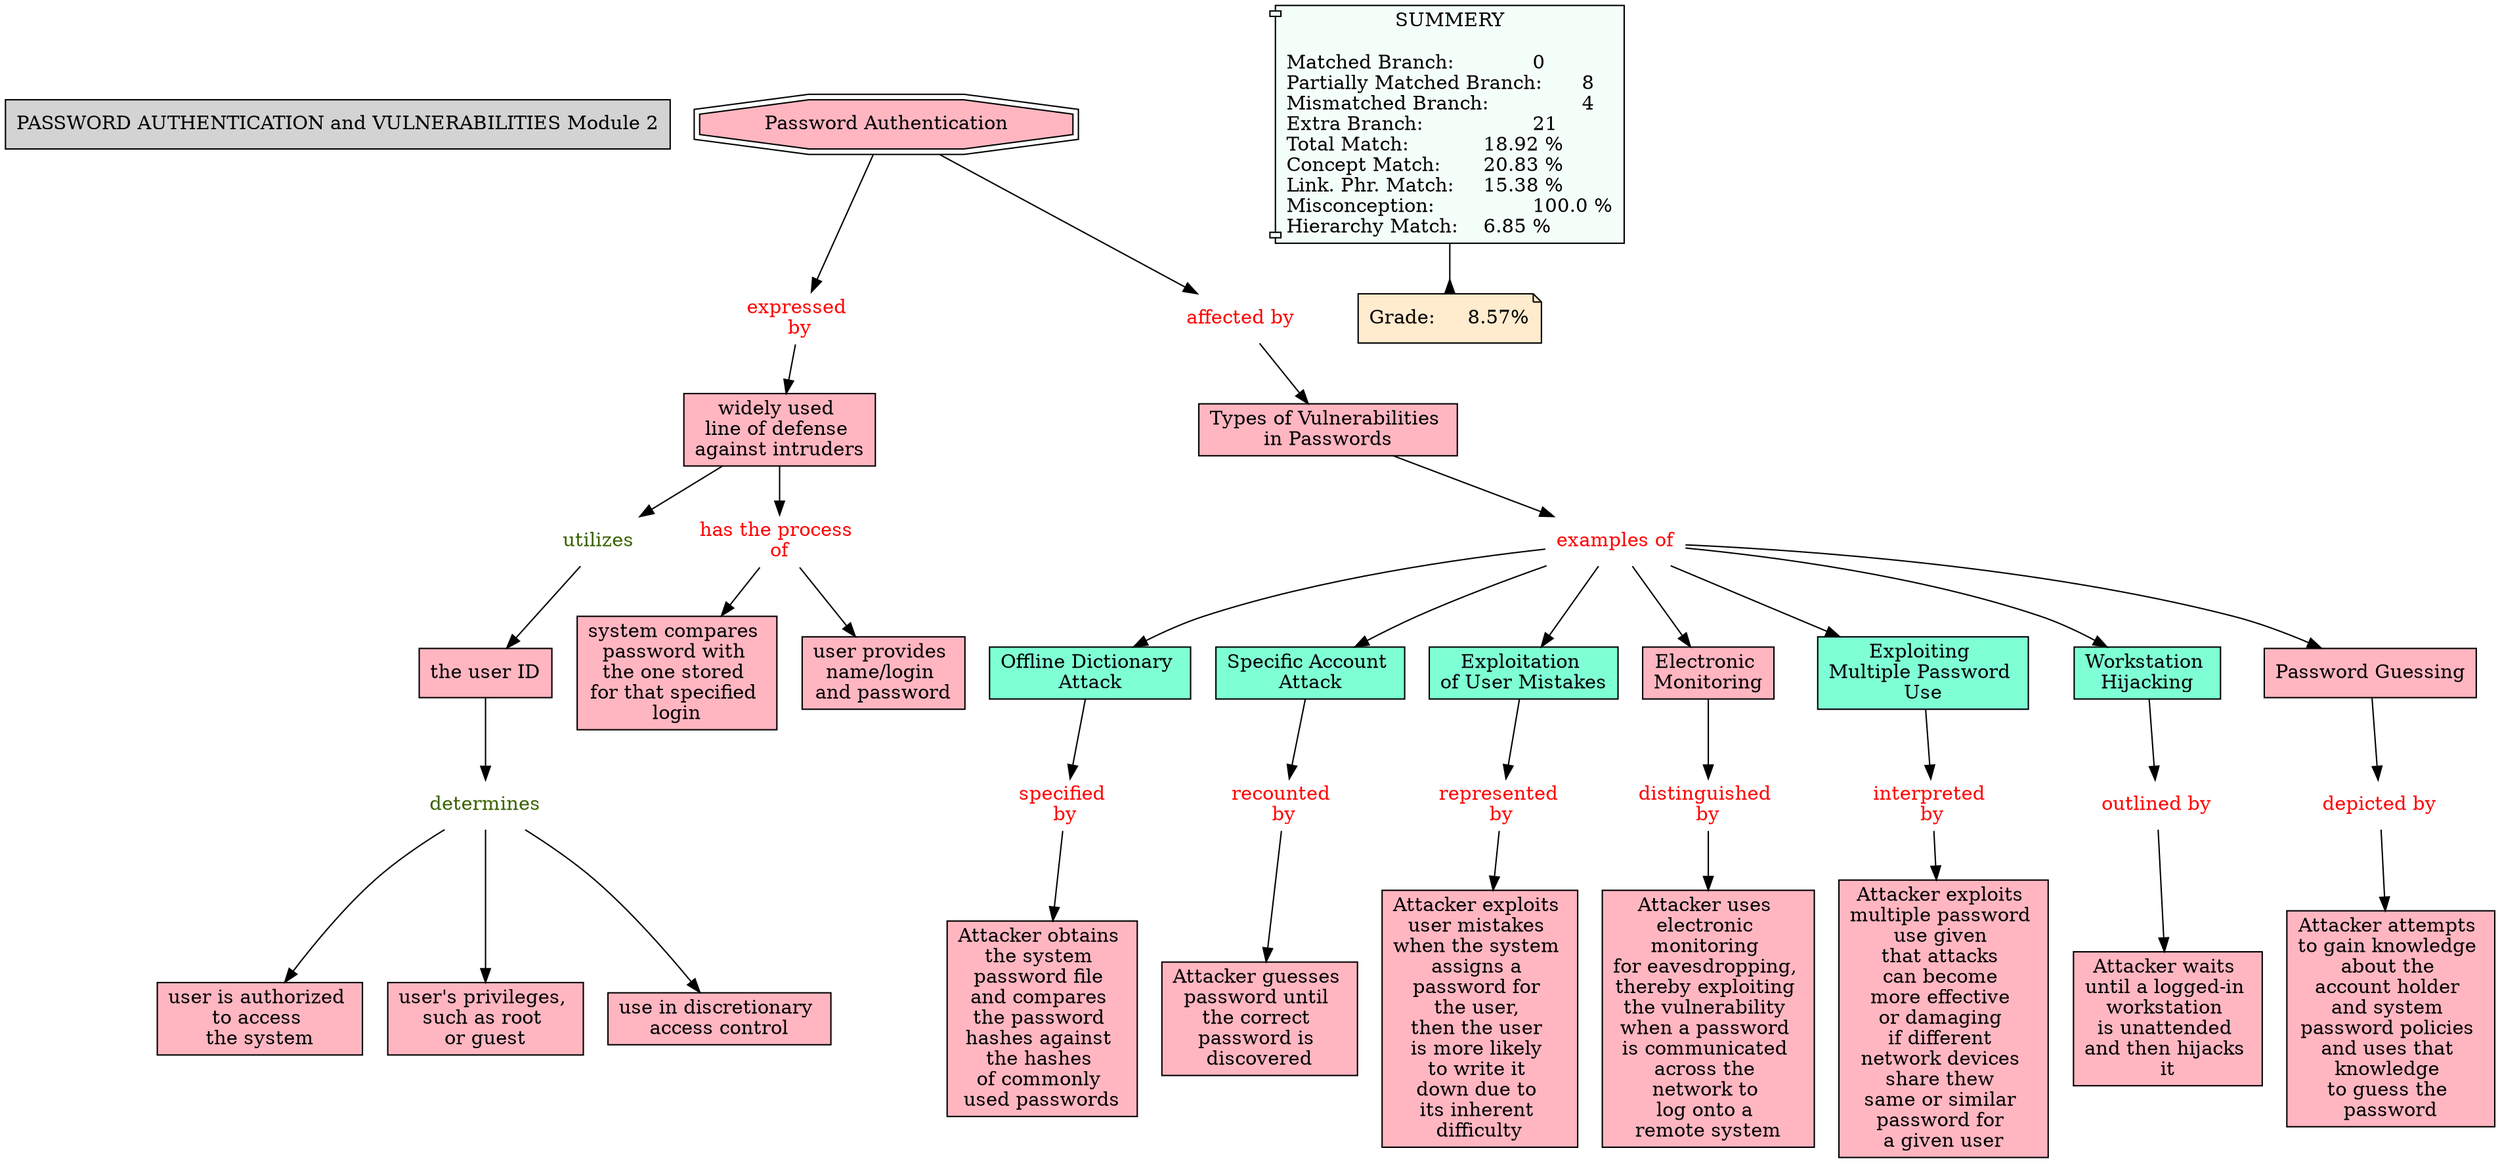 // The Round Table
digraph {
	"1S40C7QTP-NXMZ7P-1G74" [label="PASSWORD AUTHENTICATION and VULNERABILITIES Module 2" Gsplines=true shape=rect style=filled]
	"1S40C8MSJ-6RVNXQ-1G8M" [label="Offline Dictionary 
Attack" Gsplines=true fillcolor=aquamarine shape=rect style=filled]
	"1S40CKT3M-105MV5C-1GQS" [label="specified 
by" Gsplines=true fontcolor=red shape=none]
	"1S40C8MSJ-6RVNXQ-1G8M" -> "1S40CKT3M-105MV5C-1GQS" [constraint=true]
	"1S40C8XC2-5FGFSY-1G8V" [label="Specific Account 
Attack" Gsplines=true fillcolor=aquamarine shape=rect style=filled]
	"1S40CVDG1-1Y5CNL5-1H92" [label="recounted 
by" Gsplines=true fontcolor=red shape=none]
	"1S40C8XC2-5FGFSY-1G8V" -> "1S40CVDG1-1Y5CNL5-1H92" [constraint=true]
	"1S40CVHC2-1L66XZB-1H9C" [label="depicted by
" Gsplines=true fontcolor=red shape=none]
	"1S40CL9YF-ZLFRRL-1GSD" [label="Attacker attempts 
to gain knowledge 
about the 
account holder 
and system 
password policies 
and uses that 
knowledge 
to guess the 
password" Gsplines=true fillcolor="#FFB6C1" shape=rect style=filled]
	"1S40CVHC2-1L66XZB-1H9C" -> "1S40CL9YF-ZLFRRL-1GSD" [constraint=true]
	"1S40CVT2R-1XNK9NQ-1HB7" [label="interpreted 
by" Gsplines=true fontcolor=red shape=none]
	"1S40CM3KS-MLXQL9-1GW0" [label="Attacker exploits 
multiple password 
use given 
that attacks 
can become 
more effective 
or damaging 
if different 
network devices 
share thew 
same or similar 
password for 
a given user
" Gsplines=true fillcolor="#FFB6C1" shape=rect style=filled]
	"1S40CVT2R-1XNK9NQ-1HB7" -> "1S40CM3KS-MLXQL9-1GW0" [constraint=true]
	"1S40J1TX8-2293WWY-1NCW" [label="widely used 
line of defense 
against intruders
" Gsplines=true fillcolor="#FFB6C1" shape=rect style=filled]
	"1S40J5V54-150BGVR-1NNG" [label="utilizes " Gsplines=true fontcolor="#3B6300" shape=none]
	"1S40J1TX8-2293WWY-1NCW" -> "1S40J5V54-150BGVR-1NNG" [constraint=true]
	"1S40HZGGD-1MYXF7V-1N5M" [label="Password Authentication
" Gsplines=true fillcolor="#FFB6C1" shape=doubleoctagon style=filled]
	"1S40J1TX9-2D8FYB3-1NCZ" [label="expressed 
by" Gsplines=true fontcolor=red shape=none]
	"1S40HZGGD-1MYXF7V-1N5M" -> "1S40J1TX9-2D8FYB3-1NCZ" [constraint=true]
	"1S40J1TX9-2D8FYB3-1NCZ" [label="expressed 
by" Gsplines=true fontcolor=red shape=none]
	"1S40J1TX8-2293WWY-1NCW" [label="widely used 
line of defense 
against intruders
" Gsplines=true fillcolor="#FFB6C1" shape=rect style=filled]
	"1S40J1TX9-2D8FYB3-1NCZ" -> "1S40J1TX8-2293WWY-1NCW" [constraint=true]
	"1S40CF3T4-1VWQTJ8-1GGV" [label="Exploitation 
of User Mistakes
" Gsplines=true fillcolor=aquamarine shape=rect style=filled]
	"1S40CVPR8-RSBZG7-1H9Y" [label="represented 
by" Gsplines=true fontcolor=red shape=none]
	"1S40CF3T4-1VWQTJ8-1GGV" -> "1S40CVPR8-RSBZG7-1H9Y" [constraint=true]
	"1S40CVXJM-2B9JKVQ-1HBJ" [label="distinguished 
by" Gsplines=true fontcolor=red shape=none]
	"1S40CMGJC-292T18W-1GWV" [label="Attacker uses 
electronic 
monitoring 
for eavesdropping, 
thereby exploiting 
the vulnerability 
when a password 
is communicated 
across the 
network to 
log onto a 
remote system
" Gsplines=true fillcolor="#FFB6C1" shape=rect style=filled]
	"1S40CVXJM-2B9JKVQ-1HBJ" -> "1S40CMGJC-292T18W-1GWV" [constraint=true]
	"1S40CF6LM-XJ25HF-1GH3" [label="Electronic 
Monitoring" Gsplines=true fillcolor="#FFB6C1" shape=rect style=filled]
	"1S40CVXJM-2B9JKVQ-1HBJ" [label="distinguished 
by" Gsplines=true fontcolor=red shape=none]
	"1S40CF6LM-XJ25HF-1GH3" -> "1S40CVXJM-2B9JKVQ-1HBJ" [constraint=true]
	"1S40CF54Z-1111W7P-1GGZ" [label="Exploiting 
Multiple Password 
Use" Gsplines=true fillcolor=aquamarine shape=rect style=filled]
	"1S40CVT2R-1XNK9NQ-1HB7" [label="interpreted 
by" Gsplines=true fontcolor=red shape=none]
	"1S40CF54Z-1111W7P-1GGZ" -> "1S40CVT2R-1XNK9NQ-1HB7" [constraint=true]
	"1S40J39SQ-1RQ4894-1NGN" [label="has the process 
of" Gsplines=true fontcolor=red shape=none]
	"1S40J48FY-1BBJQLP-1NJS" [label="system compares 
password with 
the one stored 
for that specified 
login" Gsplines=true fillcolor="#FFB6C1" shape=rect style=filled]
	"1S40J39SQ-1RQ4894-1NGN" -> "1S40J48FY-1BBJQLP-1NJS" [constraint=true]
	"1S40CBQQP-YHF58Z-1GD0" [label="Workstation 
Hijacking" Gsplines=true fillcolor=aquamarine shape=rect style=filled]
	"1S40CVKS5-22G9C6X-1H9N" [label="outlined by
" Gsplines=true fontcolor=red shape=none]
	"1S40CBQQP-YHF58Z-1GD0" -> "1S40CVKS5-22G9C6X-1H9N" [constraint=true]
	"1S40CH4SC-18STR21-1GLL" [label="examples of
" Gsplines=true fontcolor=red shape=none]
	"1S40CF54Z-1111W7P-1GGZ" [label="Exploiting 
Multiple Password 
Use" Gsplines=true fillcolor=aquamarine shape=rect style=filled]
	"1S40CH4SC-18STR21-1GLL" -> "1S40CF54Z-1111W7P-1GGZ" [constraint=true]
	"1S40CH4SC-18STR21-1GLL" [label="examples of
" Gsplines=true fontcolor=red shape=none]
	"1S40CF6LM-XJ25HF-1GH3" [label="Electronic 
Monitoring" Gsplines=true fillcolor="#FFB6C1" shape=rect style=filled]
	"1S40CH4SC-18STR21-1GLL" -> "1S40CF6LM-XJ25HF-1GH3" [constraint=true]
	"1S40J0YBT-VNDNBM-1NBJ" [label="affected by
" Gsplines=true fontcolor=red shape=none]
	"1S40CCMDQ-R1L4ZW-1GF2" [label="Types of Vulnerabilities 
in Passwords
" Gsplines=true fillcolor="#FFB6C1" shape=rect style=filled]
	"1S40J0YBT-VNDNBM-1NBJ" -> "1S40CCMDQ-R1L4ZW-1GF2" [constraint=true]
	"1S40J1TX8-2293WWY-1NCW" [label="widely used 
line of defense 
against intruders
" Gsplines=true fillcolor="#FFB6C1" shape=rect style=filled]
	"1S40J39SQ-1RQ4894-1NGN" [label="has the process 
of" Gsplines=true fontcolor=red shape=none]
	"1S40J1TX8-2293WWY-1NCW" -> "1S40J39SQ-1RQ4894-1NGN" [constraint=true]
	"1S40CH4SC-18STR21-1GLL" [label="examples of
" Gsplines=true fontcolor=red shape=none]
	"1S40C8XC2-5FGFSY-1G8V" [label="Specific Account 
Attack" Gsplines=true fillcolor=aquamarine shape=rect style=filled]
	"1S40CH4SC-18STR21-1GLL" -> "1S40C8XC2-5FGFSY-1G8V" [constraint=true]
	"1S40CH4SC-18STR21-1GLL" [label="examples of
" Gsplines=true fontcolor=red shape=none]
	"1S40CB9HM-MFH9V7-1GC9" [label="Password Guessing
" Gsplines=true fillcolor="#FFB6C1" shape=rect style=filled]
	"1S40CH4SC-18STR21-1GLL" -> "1S40CB9HM-MFH9V7-1GC9" [constraint=true]
	"1S40J5V54-150BGVR-1NNG" [label="utilizes " Gsplines=true fontcolor="#3B6300" shape=none]
	"1S40J5V53-36YWB4-1NNC" [label="the user ID
" Gsplines=true fillcolor="#FFB6C1" shape=rect style=filled]
	"1S40J5V54-150BGVR-1NNG" -> "1S40J5V53-36YWB4-1NNC" [constraint=true]
	"1S40CB9HM-MFH9V7-1GC9" [label="Password Guessing
" Gsplines=true fillcolor="#FFB6C1" shape=rect style=filled]
	"1S40CVHC2-1L66XZB-1H9C" [label="depicted by
" Gsplines=true fontcolor=red shape=none]
	"1S40CB9HM-MFH9V7-1GC9" -> "1S40CVHC2-1L66XZB-1H9C" [constraint=true]
	"1S40J39SQ-1RQ4894-1NGN" [label="has the process 
of" Gsplines=true fontcolor=red shape=none]
	"1S40J39SQ-27DKVFM-1NGK" [label="user provides 
name/login 
and password
" Gsplines=true fillcolor="#FFB6C1" shape=rect style=filled]
	"1S40J39SQ-1RQ4894-1NGN" -> "1S40J39SQ-27DKVFM-1NGK" [constraint=true]
	"1S40CVDG1-1Y5CNL5-1H92" [label="recounted 
by" Gsplines=true fontcolor=red shape=none]
	"1S40CKYSW-2182QW9-1GRH" [label="Attacker guesses 
password until 
the correct 
password is 
discovered" Gsplines=true fillcolor="#FFB6C1" shape=rect style=filled]
	"1S40CVDG1-1Y5CNL5-1H92" -> "1S40CKYSW-2182QW9-1GRH" [constraint=true]
	"1S40J6YQM-1CFHK8Q-1NQ6" [label=determines Gsplines=true fontcolor="#3B6300" shape=none]
	"1S40J6YQL-1RP57J1-1NQ3" [label="user is authorized 
to access 
the system
" Gsplines=true fillcolor="#FFB6C1" shape=rect style=filled]
	"1S40J6YQM-1CFHK8Q-1NQ6" -> "1S40J6YQL-1RP57J1-1NQ3" [constraint=true]
	"1S40CCMDQ-R1L4ZW-1GF2" [label="Types of Vulnerabilities 
in Passwords
" Gsplines=true fillcolor="#FFB6C1" shape=rect style=filled]
	"1S40CH4SC-18STR21-1GLL" [label="examples of
" Gsplines=true fontcolor=red shape=none]
	"1S40CCMDQ-R1L4ZW-1GF2" -> "1S40CH4SC-18STR21-1GLL" [constraint=true]
	"1S40CVKS5-22G9C6X-1H9N" [label="outlined by
" Gsplines=true fontcolor=red shape=none]
	"1S40CLP62-1FTD6N6-1GTB" [label="Attacker waits 
until a logged-in 
workstation 
is unattended 
and then hijacks 
it" Gsplines=true fillcolor="#FFB6C1" shape=rect style=filled]
	"1S40CVKS5-22G9C6X-1H9N" -> "1S40CLP62-1FTD6N6-1GTB" [constraint=true]
	"1S40J5V53-36YWB4-1NNC" [label="the user ID
" Gsplines=true fillcolor="#FFB6C1" shape=rect style=filled]
	"1S40J6YQM-1CFHK8Q-1NQ6" [label=determines Gsplines=true fontcolor="#3B6300" shape=none]
	"1S40J5V53-36YWB4-1NNC" -> "1S40J6YQM-1CFHK8Q-1NQ6" [constraint=true]
	"1S40CH4SC-18STR21-1GLL" [label="examples of
" Gsplines=true fontcolor=red shape=none]
	"1S40CF3T4-1VWQTJ8-1GGV" [label="Exploitation 
of User Mistakes
" Gsplines=true fillcolor=aquamarine shape=rect style=filled]
	"1S40CH4SC-18STR21-1GLL" -> "1S40CF3T4-1VWQTJ8-1GGV" [constraint=true]
	"1S40HZGGD-1MYXF7V-1N5M" [label="Password Authentication
" Gsplines=true fillcolor="#FFB6C1" shape=doubleoctagon style=filled]
	"1S40J0YBT-VNDNBM-1NBJ" [label="affected by
" Gsplines=true fontcolor=red shape=none]
	"1S40HZGGD-1MYXF7V-1N5M" -> "1S40J0YBT-VNDNBM-1NBJ" [constraint=true]
	"1S40CH4SC-18STR21-1GLL" [label="examples of
" Gsplines=true fontcolor=red shape=none]
	"1S40CBQQP-YHF58Z-1GD0" [label="Workstation 
Hijacking" Gsplines=true fillcolor=aquamarine shape=rect style=filled]
	"1S40CH4SC-18STR21-1GLL" -> "1S40CBQQP-YHF58Z-1GD0" [constraint=true]
	"1S40CH4SC-18STR21-1GLL" [label="examples of
" Gsplines=true fontcolor=red shape=none]
	"1S40C8MSJ-6RVNXQ-1G8M" [label="Offline Dictionary 
Attack" Gsplines=true fillcolor=aquamarine shape=rect style=filled]
	"1S40CH4SC-18STR21-1GLL" -> "1S40C8MSJ-6RVNXQ-1G8M" [constraint=true]
	"1S40CKT3M-105MV5C-1GQS" [label="specified 
by" Gsplines=true fontcolor=red shape=none]
	"1S40CKT3L-193GWQ9-1GQP" [label="Attacker obtains 
the system 
password file 
and compares 
the password 
hashes against 
the hashes 
of commonly 
used passwords
" Gsplines=true fillcolor="#FFB6C1" shape=rect style=filled]
	"1S40CKT3M-105MV5C-1GQS" -> "1S40CKT3L-193GWQ9-1GQP" [constraint=true]
	"1S40CVPR8-RSBZG7-1H9Y" [label="represented 
by" Gsplines=true fontcolor=red shape=none]
	"1S40CLXFK-62WXX7-1GV5" [label="Attacker exploits 
user mistakes 
when the system 
assigns a 
password for 
the user, 
then the user 
is more likely 
to write it 
down due to 
its inherent 
difficulty" Gsplines=true fillcolor="#FFB6C1" shape=rect style=filled]
	"1S40CVPR8-RSBZG7-1H9Y" -> "1S40CLXFK-62WXX7-1GV5" [constraint=true]
	"1S40J6YQM-1CFHK8Q-1NQ6" [label=determines Gsplines=true fontcolor="#3B6300" shape=none]
	"1S40J71SK-5Y0YSN-1NQX" [label="user's privileges, 
such as root 
or guest" Gsplines=true fillcolor="#FFB6C1" shape=rect style=filled]
	"1S40J6YQM-1CFHK8Q-1NQ6" -> "1S40J71SK-5Y0YSN-1NQX" [constraint=true]
	"1S40J6YQM-1CFHK8Q-1NQ6" [label=determines Gsplines=true fontcolor="#3B6300" shape=none]
	"1S40J75PV-L72NG7-1NRD" [label="use in discretionary 
access control
" Gsplines=true fillcolor="#FFB6C1" shape=rect style=filled]
	"1S40J6YQM-1CFHK8Q-1NQ6" -> "1S40J75PV-L72NG7-1NRD" [constraint=true]
	Stat [label="SUMMERY

Matched Branch:		0\lPartially Matched Branch:	8\lMismatched Branch:		4\lExtra Branch:			21\lTotal Match:		18.92 %\lConcept Match:	20.83 %\lLink. Phr. Match:	15.38 %\lMisconception:		100.0 %\lHierarchy Match:	6.85 %\l" Gsplines=true fillcolor="#F5FFFA" shape=component style=filled]
	Grade [label="Grade:	8.57%" Gsplines=true fillcolor="#FFEBCD" shape=note style=filled]
	Stat -> Grade [arrowhead=inv color=black constraint=true]
}

